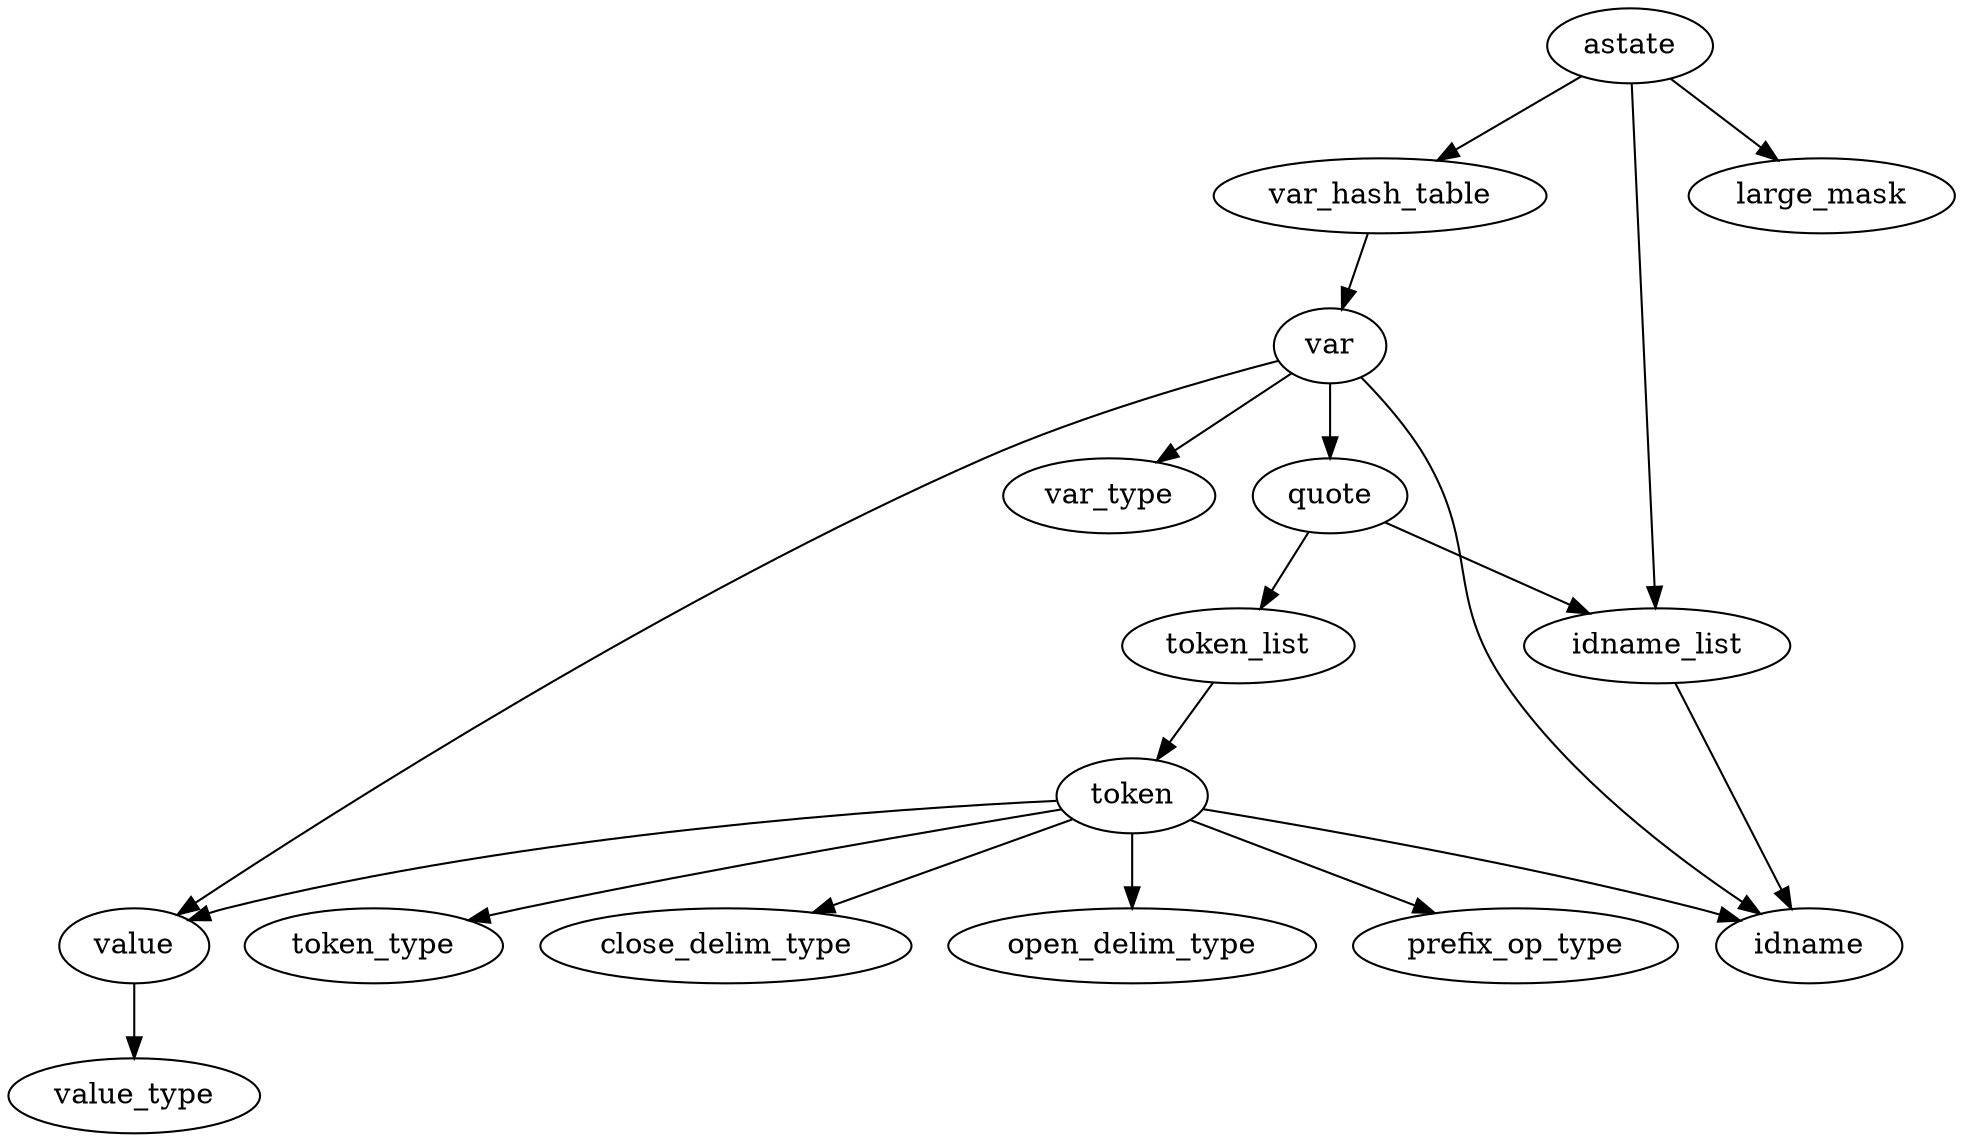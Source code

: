 digraph {
    token->{close_delim_type open_delim_type prefix_op_type token_type idname value}
    value->{value_type}
    token_list->token
    idname_list->idname
    quote->{idname_list token_list}
    var->{quote value idname var_type}
    var_hash_table -> var;
    astate -> {var_hash_table idname_list large_mask}
}
